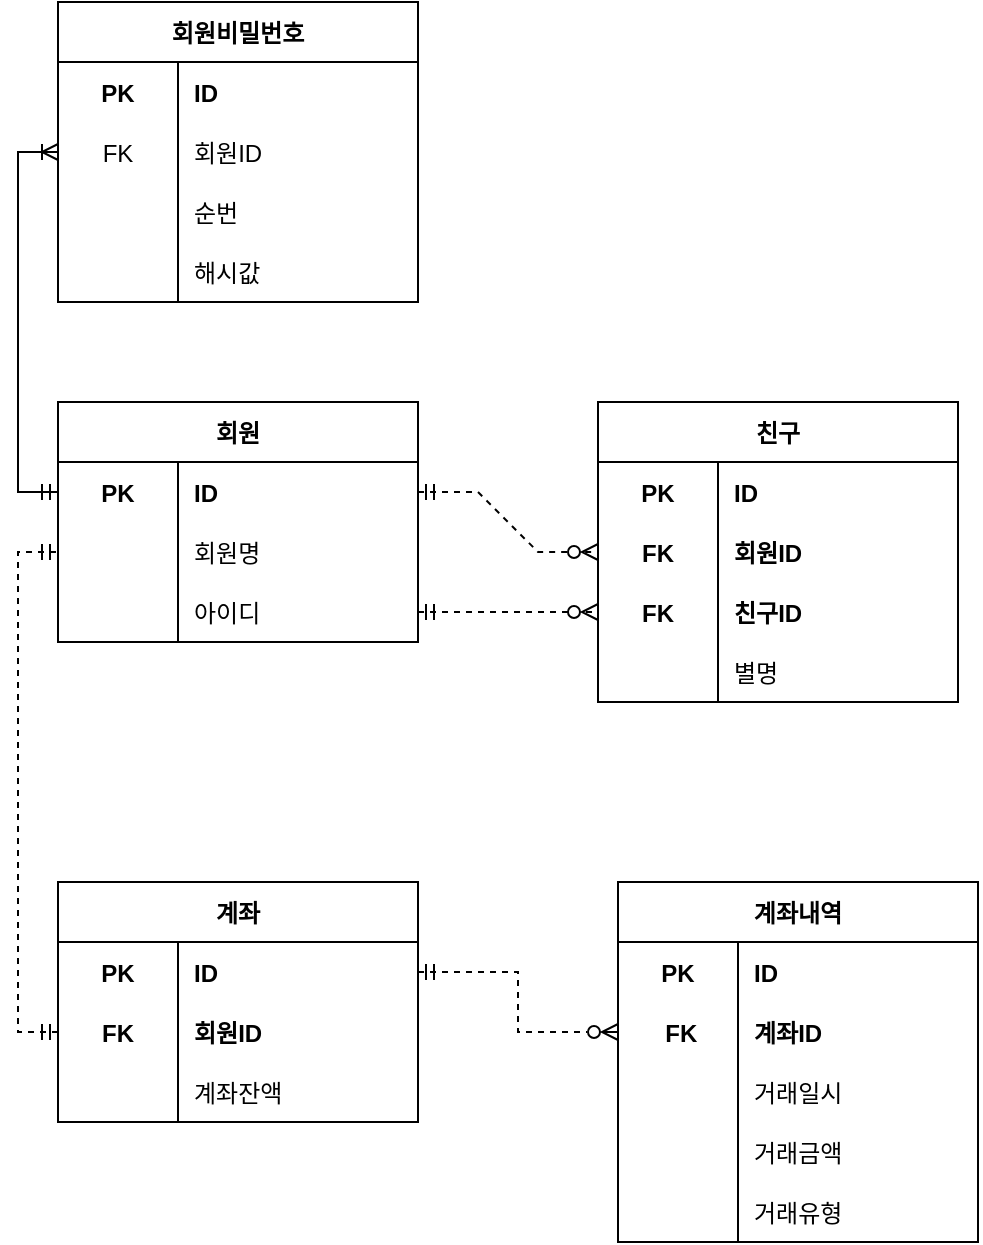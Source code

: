 <mxfile version="20.8.20" type="github">
  <diagram id="vaSoZMjLQWregY1z2E6H" name="페이지-1">
    <mxGraphModel dx="1221" dy="775" grid="1" gridSize="10" guides="1" tooltips="1" connect="1" arrows="1" fold="1" page="1" pageScale="1" pageWidth="1100" pageHeight="850" math="0" shadow="0">
      <root>
        <mxCell id="0" />
        <mxCell id="1" parent="0" />
        <mxCell id="vQAXsHzkjVYNGvamQJw--1" value="회원" style="shape=table;startSize=30;container=1;collapsible=1;childLayout=tableLayout;fixedRows=1;rowLines=0;fontStyle=1;align=center;resizeLast=1;" parent="1" vertex="1">
          <mxGeometry x="290" y="310" width="180" height="120" as="geometry" />
        </mxCell>
        <mxCell id="vQAXsHzkjVYNGvamQJw--2" value="" style="shape=tableRow;horizontal=0;startSize=0;swimlaneHead=0;swimlaneBody=0;collapsible=0;dropTarget=0;points=[[0,0.5],[1,0.5]];portConstraint=eastwest;top=0;left=0;right=0;bottom=0;strokeWidth=3;fillColor=none;strokeColor=#000000;" parent="vQAXsHzkjVYNGvamQJw--1" vertex="1">
          <mxGeometry y="30" width="180" height="30" as="geometry" />
        </mxCell>
        <mxCell id="vQAXsHzkjVYNGvamQJw--3" value="PK" style="shape=partialRectangle;connectable=0;fillColor=none;top=0;left=0;bottom=0;right=0;fontStyle=1;overflow=hidden;" parent="vQAXsHzkjVYNGvamQJw--2" vertex="1">
          <mxGeometry width="60" height="30" as="geometry">
            <mxRectangle width="60" height="30" as="alternateBounds" />
          </mxGeometry>
        </mxCell>
        <mxCell id="vQAXsHzkjVYNGvamQJw--4" value="ID" style="shape=partialRectangle;connectable=0;fillColor=none;top=0;left=0;bottom=0;right=0;align=left;spacingLeft=6;fontStyle=1;overflow=hidden;" parent="vQAXsHzkjVYNGvamQJw--2" vertex="1">
          <mxGeometry x="60" width="120" height="30" as="geometry">
            <mxRectangle width="120" height="30" as="alternateBounds" />
          </mxGeometry>
        </mxCell>
        <mxCell id="vQAXsHzkjVYNGvamQJw--8" value="" style="shape=tableRow;horizontal=0;startSize=0;swimlaneHead=0;swimlaneBody=0;fillColor=none;collapsible=0;dropTarget=0;points=[[0,0.5],[1,0.5]];portConstraint=eastwest;top=0;left=0;right=0;bottom=0;" parent="vQAXsHzkjVYNGvamQJw--1" vertex="1">
          <mxGeometry y="60" width="180" height="30" as="geometry" />
        </mxCell>
        <mxCell id="vQAXsHzkjVYNGvamQJw--9" value="" style="shape=partialRectangle;connectable=0;fillColor=none;top=0;left=0;bottom=0;right=0;editable=1;overflow=hidden;" parent="vQAXsHzkjVYNGvamQJw--8" vertex="1">
          <mxGeometry width="60" height="30" as="geometry">
            <mxRectangle width="60" height="30" as="alternateBounds" />
          </mxGeometry>
        </mxCell>
        <mxCell id="vQAXsHzkjVYNGvamQJw--10" value="회원명" style="shape=partialRectangle;connectable=0;fillColor=none;top=0;left=0;bottom=0;right=0;align=left;spacingLeft=6;overflow=hidden;" parent="vQAXsHzkjVYNGvamQJw--8" vertex="1">
          <mxGeometry x="60" width="120" height="30" as="geometry">
            <mxRectangle width="120" height="30" as="alternateBounds" />
          </mxGeometry>
        </mxCell>
        <mxCell id="vQAXsHzkjVYNGvamQJw--11" value="" style="shape=tableRow;horizontal=0;startSize=0;swimlaneHead=0;swimlaneBody=0;fillColor=none;collapsible=0;dropTarget=0;points=[[0,0.5],[1,0.5]];portConstraint=eastwest;top=0;left=0;right=0;bottom=0;" parent="vQAXsHzkjVYNGvamQJw--1" vertex="1">
          <mxGeometry y="90" width="180" height="30" as="geometry" />
        </mxCell>
        <mxCell id="vQAXsHzkjVYNGvamQJw--12" value="" style="shape=partialRectangle;connectable=0;fillColor=none;top=0;left=0;bottom=0;right=0;editable=1;overflow=hidden;" parent="vQAXsHzkjVYNGvamQJw--11" vertex="1">
          <mxGeometry width="60" height="30" as="geometry">
            <mxRectangle width="60" height="30" as="alternateBounds" />
          </mxGeometry>
        </mxCell>
        <mxCell id="vQAXsHzkjVYNGvamQJw--13" value="아이디" style="shape=partialRectangle;connectable=0;fillColor=none;top=0;left=0;bottom=0;right=0;align=left;spacingLeft=6;overflow=hidden;" parent="vQAXsHzkjVYNGvamQJw--11" vertex="1">
          <mxGeometry x="60" width="120" height="30" as="geometry">
            <mxRectangle width="120" height="30" as="alternateBounds" />
          </mxGeometry>
        </mxCell>
        <mxCell id="vQAXsHzkjVYNGvamQJw--20" value="회원비밀번호" style="shape=table;startSize=30;container=1;collapsible=1;childLayout=tableLayout;fixedRows=1;rowLines=0;fontStyle=1;align=center;resizeLast=1;" parent="1" vertex="1">
          <mxGeometry x="290" y="110" width="180" height="150" as="geometry" />
        </mxCell>
        <mxCell id="vQAXsHzkjVYNGvamQJw--21" value="" style="shape=tableRow;horizontal=0;startSize=0;swimlaneHead=0;swimlaneBody=0;collapsible=0;dropTarget=0;points=[[0,0.5],[1,0.5]];portConstraint=eastwest;top=0;left=0;right=0;bottom=0;strokeWidth=3;fillColor=none;strokeColor=#000000;" parent="vQAXsHzkjVYNGvamQJw--20" vertex="1">
          <mxGeometry y="30" width="180" height="30" as="geometry" />
        </mxCell>
        <mxCell id="vQAXsHzkjVYNGvamQJw--22" value="PK" style="shape=partialRectangle;connectable=0;fillColor=none;top=0;left=0;bottom=0;right=0;fontStyle=1;overflow=hidden;" parent="vQAXsHzkjVYNGvamQJw--21" vertex="1">
          <mxGeometry width="60" height="30" as="geometry">
            <mxRectangle width="60" height="30" as="alternateBounds" />
          </mxGeometry>
        </mxCell>
        <mxCell id="vQAXsHzkjVYNGvamQJw--23" value="ID" style="shape=partialRectangle;connectable=0;fillColor=none;top=0;left=0;bottom=0;right=0;align=left;spacingLeft=6;fontStyle=1;overflow=hidden;" parent="vQAXsHzkjVYNGvamQJw--21" vertex="1">
          <mxGeometry x="60" width="120" height="30" as="geometry">
            <mxRectangle width="120" height="30" as="alternateBounds" />
          </mxGeometry>
        </mxCell>
        <mxCell id="vQAXsHzkjVYNGvamQJw--33" value="" style="shape=tableRow;horizontal=0;startSize=0;swimlaneHead=0;swimlaneBody=0;collapsible=0;dropTarget=0;points=[[0,0.5],[1,0.5]];portConstraint=eastwest;top=0;left=0;right=0;bottom=0;strokeWidth=3;fillColor=none;strokeColor=#000000;" parent="vQAXsHzkjVYNGvamQJw--20" vertex="1">
          <mxGeometry y="60" width="180" height="30" as="geometry" />
        </mxCell>
        <mxCell id="vQAXsHzkjVYNGvamQJw--34" value="FK" style="shape=partialRectangle;connectable=0;fillColor=none;top=0;left=0;bottom=0;right=0;fontStyle=0;overflow=hidden;" parent="vQAXsHzkjVYNGvamQJw--33" vertex="1">
          <mxGeometry width="60" height="30" as="geometry">
            <mxRectangle width="60" height="30" as="alternateBounds" />
          </mxGeometry>
        </mxCell>
        <mxCell id="vQAXsHzkjVYNGvamQJw--35" value="회원ID" style="shape=partialRectangle;connectable=0;fillColor=none;top=0;left=0;bottom=0;right=0;align=left;spacingLeft=6;fontStyle=0;overflow=hidden;" parent="vQAXsHzkjVYNGvamQJw--33" vertex="1">
          <mxGeometry x="60" width="120" height="30" as="geometry">
            <mxRectangle width="120" height="30" as="alternateBounds" />
          </mxGeometry>
        </mxCell>
        <mxCell id="vQAXsHzkjVYNGvamQJw--24" value="" style="shape=tableRow;horizontal=0;startSize=0;swimlaneHead=0;swimlaneBody=0;fillColor=none;collapsible=0;dropTarget=0;points=[[0,0.5],[1,0.5]];portConstraint=eastwest;top=0;left=0;right=0;bottom=0;" parent="vQAXsHzkjVYNGvamQJw--20" vertex="1">
          <mxGeometry y="90" width="180" height="30" as="geometry" />
        </mxCell>
        <mxCell id="vQAXsHzkjVYNGvamQJw--25" value="" style="shape=partialRectangle;connectable=0;fillColor=none;top=0;left=0;bottom=0;right=0;editable=1;overflow=hidden;" parent="vQAXsHzkjVYNGvamQJw--24" vertex="1">
          <mxGeometry width="60" height="30" as="geometry">
            <mxRectangle width="60" height="30" as="alternateBounds" />
          </mxGeometry>
        </mxCell>
        <mxCell id="vQAXsHzkjVYNGvamQJw--26" value="순번" style="shape=partialRectangle;connectable=0;fillColor=none;top=0;left=0;bottom=0;right=0;align=left;spacingLeft=6;overflow=hidden;" parent="vQAXsHzkjVYNGvamQJw--24" vertex="1">
          <mxGeometry x="60" width="120" height="30" as="geometry">
            <mxRectangle width="120" height="30" as="alternateBounds" />
          </mxGeometry>
        </mxCell>
        <mxCell id="vQAXsHzkjVYNGvamQJw--27" value="" style="shape=tableRow;horizontal=0;startSize=0;swimlaneHead=0;swimlaneBody=0;fillColor=none;collapsible=0;dropTarget=0;points=[[0,0.5],[1,0.5]];portConstraint=eastwest;top=0;left=0;right=0;bottom=0;" parent="vQAXsHzkjVYNGvamQJw--20" vertex="1">
          <mxGeometry y="120" width="180" height="30" as="geometry" />
        </mxCell>
        <mxCell id="vQAXsHzkjVYNGvamQJw--28" value="" style="shape=partialRectangle;connectable=0;fillColor=none;top=0;left=0;bottom=0;right=0;editable=1;overflow=hidden;" parent="vQAXsHzkjVYNGvamQJw--27" vertex="1">
          <mxGeometry width="60" height="30" as="geometry">
            <mxRectangle width="60" height="30" as="alternateBounds" />
          </mxGeometry>
        </mxCell>
        <mxCell id="vQAXsHzkjVYNGvamQJw--29" value="해시값" style="shape=partialRectangle;connectable=0;fillColor=none;top=0;left=0;bottom=0;right=0;align=left;spacingLeft=6;overflow=hidden;" parent="vQAXsHzkjVYNGvamQJw--27" vertex="1">
          <mxGeometry x="60" width="120" height="30" as="geometry">
            <mxRectangle width="120" height="30" as="alternateBounds" />
          </mxGeometry>
        </mxCell>
        <mxCell id="vQAXsHzkjVYNGvamQJw--36" value="친구" style="shape=table;startSize=30;container=1;collapsible=1;childLayout=tableLayout;fixedRows=1;rowLines=0;fontStyle=1;align=center;resizeLast=1;" parent="1" vertex="1">
          <mxGeometry x="560" y="310" width="180" height="150" as="geometry" />
        </mxCell>
        <mxCell id="e92c2B2BxnoS5nKNFds6-1" value="" style="shape=tableRow;horizontal=0;startSize=0;swimlaneHead=0;swimlaneBody=0;collapsible=0;dropTarget=0;points=[[0,0.5],[1,0.5]];portConstraint=eastwest;top=0;left=0;right=0;bottom=0;strokeWidth=3;fillColor=none;strokeColor=#000000;" vertex="1" parent="vQAXsHzkjVYNGvamQJw--36">
          <mxGeometry y="30" width="180" height="30" as="geometry" />
        </mxCell>
        <mxCell id="e92c2B2BxnoS5nKNFds6-2" value="PK" style="shape=partialRectangle;connectable=0;fillColor=none;top=0;left=0;bottom=0;right=0;fontStyle=1;overflow=hidden;" vertex="1" parent="e92c2B2BxnoS5nKNFds6-1">
          <mxGeometry width="60" height="30" as="geometry">
            <mxRectangle width="60" height="30" as="alternateBounds" />
          </mxGeometry>
        </mxCell>
        <mxCell id="e92c2B2BxnoS5nKNFds6-3" value="ID" style="shape=partialRectangle;connectable=0;fillColor=none;top=0;left=0;bottom=0;right=0;align=left;spacingLeft=6;fontStyle=1;overflow=hidden;" vertex="1" parent="e92c2B2BxnoS5nKNFds6-1">
          <mxGeometry x="60" width="120" height="30" as="geometry">
            <mxRectangle width="120" height="30" as="alternateBounds" />
          </mxGeometry>
        </mxCell>
        <mxCell id="vQAXsHzkjVYNGvamQJw--37" value="" style="shape=tableRow;horizontal=0;startSize=0;swimlaneHead=0;swimlaneBody=0;collapsible=0;dropTarget=0;points=[[0,0.5],[1,0.5]];portConstraint=eastwest;top=0;left=0;right=0;bottom=0;strokeWidth=3;fillColor=none;strokeColor=#000000;" parent="vQAXsHzkjVYNGvamQJw--36" vertex="1">
          <mxGeometry y="60" width="180" height="30" as="geometry" />
        </mxCell>
        <mxCell id="vQAXsHzkjVYNGvamQJw--38" value="FK" style="shape=partialRectangle;connectable=0;fillColor=none;top=0;left=0;bottom=0;right=0;fontStyle=1;overflow=hidden;" parent="vQAXsHzkjVYNGvamQJw--37" vertex="1">
          <mxGeometry width="60" height="30" as="geometry">
            <mxRectangle width="60" height="30" as="alternateBounds" />
          </mxGeometry>
        </mxCell>
        <mxCell id="vQAXsHzkjVYNGvamQJw--39" value="회원ID" style="shape=partialRectangle;connectable=0;fillColor=none;top=0;left=0;bottom=0;right=0;align=left;spacingLeft=6;fontStyle=1;overflow=hidden;" parent="vQAXsHzkjVYNGvamQJw--37" vertex="1">
          <mxGeometry x="60" width="120" height="30" as="geometry">
            <mxRectangle width="120" height="30" as="alternateBounds" />
          </mxGeometry>
        </mxCell>
        <mxCell id="vQAXsHzkjVYNGvamQJw--40" value="" style="shape=tableRow;horizontal=0;startSize=0;swimlaneHead=0;swimlaneBody=0;fillColor=none;collapsible=0;dropTarget=0;points=[[0,0.5],[1,0.5]];portConstraint=eastwest;top=0;left=0;right=0;bottom=0;" parent="vQAXsHzkjVYNGvamQJw--36" vertex="1">
          <mxGeometry y="90" width="180" height="30" as="geometry" />
        </mxCell>
        <mxCell id="vQAXsHzkjVYNGvamQJw--41" value="FK" style="shape=partialRectangle;connectable=0;fillColor=none;top=0;left=0;bottom=0;right=0;editable=1;overflow=hidden;fontStyle=1" parent="vQAXsHzkjVYNGvamQJw--40" vertex="1">
          <mxGeometry width="60" height="30" as="geometry">
            <mxRectangle width="60" height="30" as="alternateBounds" />
          </mxGeometry>
        </mxCell>
        <mxCell id="vQAXsHzkjVYNGvamQJw--42" value="친구ID" style="shape=partialRectangle;connectable=0;fillColor=none;top=0;left=0;bottom=0;right=0;align=left;spacingLeft=6;overflow=hidden;fontStyle=1" parent="vQAXsHzkjVYNGvamQJw--40" vertex="1">
          <mxGeometry x="60" width="120" height="30" as="geometry">
            <mxRectangle width="120" height="30" as="alternateBounds" />
          </mxGeometry>
        </mxCell>
        <mxCell id="vAomeowVxPITDp_aaZHa-2" value="" style="shape=tableRow;horizontal=0;startSize=0;swimlaneHead=0;swimlaneBody=0;fillColor=none;collapsible=0;dropTarget=0;points=[[0,0.5],[1,0.5]];portConstraint=eastwest;top=0;left=0;right=0;bottom=0;" parent="vQAXsHzkjVYNGvamQJw--36" vertex="1">
          <mxGeometry y="120" width="180" height="30" as="geometry" />
        </mxCell>
        <mxCell id="vAomeowVxPITDp_aaZHa-3" value="" style="shape=partialRectangle;connectable=0;fillColor=none;top=0;left=0;bottom=0;right=0;editable=1;overflow=hidden;" parent="vAomeowVxPITDp_aaZHa-2" vertex="1">
          <mxGeometry width="60" height="30" as="geometry">
            <mxRectangle width="60" height="30" as="alternateBounds" />
          </mxGeometry>
        </mxCell>
        <mxCell id="vAomeowVxPITDp_aaZHa-4" value="별명" style="shape=partialRectangle;connectable=0;fillColor=none;top=0;left=0;bottom=0;right=0;align=left;spacingLeft=6;overflow=hidden;" parent="vAomeowVxPITDp_aaZHa-2" vertex="1">
          <mxGeometry x="60" width="120" height="30" as="geometry">
            <mxRectangle width="120" height="30" as="alternateBounds" />
          </mxGeometry>
        </mxCell>
        <mxCell id="vQAXsHzkjVYNGvamQJw--49" value="" style="edgeStyle=entityRelationEdgeStyle;fontSize=12;html=1;endArrow=ERzeroToMany;startArrow=ERmandOne;rounded=0;exitX=1;exitY=0.5;exitDx=0;exitDy=0;entryX=0;entryY=0.5;entryDx=0;entryDy=0;dashed=1;" parent="1" source="vQAXsHzkjVYNGvamQJw--2" target="vQAXsHzkjVYNGvamQJw--37" edge="1">
          <mxGeometry width="100" height="100" relative="1" as="geometry">
            <mxPoint x="590" y="450" as="sourcePoint" />
            <mxPoint x="690" y="350" as="targetPoint" />
          </mxGeometry>
        </mxCell>
        <mxCell id="vQAXsHzkjVYNGvamQJw--56" style="edgeStyle=orthogonalEdgeStyle;rounded=0;orthogonalLoop=1;jettySize=auto;html=1;exitX=0;exitY=0.5;exitDx=0;exitDy=0;entryX=0;entryY=0.5;entryDx=0;entryDy=0;startArrow=ERmandOne;startFill=0;endArrow=ERoneToMany;endFill=0;" parent="1" source="vQAXsHzkjVYNGvamQJw--2" target="vQAXsHzkjVYNGvamQJw--33" edge="1">
          <mxGeometry relative="1" as="geometry" />
        </mxCell>
        <mxCell id="vQAXsHzkjVYNGvamQJw--58" value="계좌" style="shape=table;startSize=30;container=1;collapsible=1;childLayout=tableLayout;fixedRows=1;rowLines=0;fontStyle=1;align=center;resizeLast=1;" parent="1" vertex="1">
          <mxGeometry x="290" y="550" width="180" height="120" as="geometry" />
        </mxCell>
        <mxCell id="vQAXsHzkjVYNGvamQJw--59" value="" style="shape=tableRow;horizontal=0;startSize=0;swimlaneHead=0;swimlaneBody=0;collapsible=0;dropTarget=0;points=[[0,0.5],[1,0.5]];portConstraint=eastwest;top=0;left=0;right=0;bottom=0;strokeWidth=3;fillColor=none;strokeColor=#000000;" parent="vQAXsHzkjVYNGvamQJw--58" vertex="1">
          <mxGeometry y="30" width="180" height="30" as="geometry" />
        </mxCell>
        <mxCell id="vQAXsHzkjVYNGvamQJw--60" value="PK" style="shape=partialRectangle;connectable=0;fillColor=none;top=0;left=0;bottom=0;right=0;fontStyle=1;overflow=hidden;" parent="vQAXsHzkjVYNGvamQJw--59" vertex="1">
          <mxGeometry width="60" height="30" as="geometry">
            <mxRectangle width="60" height="30" as="alternateBounds" />
          </mxGeometry>
        </mxCell>
        <mxCell id="vQAXsHzkjVYNGvamQJw--61" value="ID" style="shape=partialRectangle;connectable=0;fillColor=none;top=0;left=0;bottom=0;right=0;align=left;spacingLeft=6;fontStyle=1;overflow=hidden;" parent="vQAXsHzkjVYNGvamQJw--59" vertex="1">
          <mxGeometry x="60" width="120" height="30" as="geometry">
            <mxRectangle width="120" height="30" as="alternateBounds" />
          </mxGeometry>
        </mxCell>
        <mxCell id="vQAXsHzkjVYNGvamQJw--62" value="" style="shape=tableRow;horizontal=0;startSize=0;swimlaneHead=0;swimlaneBody=0;fillColor=none;collapsible=0;dropTarget=0;points=[[0,0.5],[1,0.5]];portConstraint=eastwest;top=0;left=0;right=0;bottom=0;" parent="vQAXsHzkjVYNGvamQJw--58" vertex="1">
          <mxGeometry y="60" width="180" height="30" as="geometry" />
        </mxCell>
        <mxCell id="vQAXsHzkjVYNGvamQJw--63" value="FK" style="shape=partialRectangle;connectable=0;fillColor=none;top=0;left=0;bottom=0;right=0;editable=1;overflow=hidden;fontStyle=1" parent="vQAXsHzkjVYNGvamQJw--62" vertex="1">
          <mxGeometry width="60" height="30" as="geometry">
            <mxRectangle width="60" height="30" as="alternateBounds" />
          </mxGeometry>
        </mxCell>
        <mxCell id="vQAXsHzkjVYNGvamQJw--64" value="회원ID" style="shape=partialRectangle;connectable=0;fillColor=none;top=0;left=0;bottom=0;right=0;align=left;spacingLeft=6;overflow=hidden;fontStyle=1" parent="vQAXsHzkjVYNGvamQJw--62" vertex="1">
          <mxGeometry x="60" width="120" height="30" as="geometry">
            <mxRectangle width="120" height="30" as="alternateBounds" />
          </mxGeometry>
        </mxCell>
        <mxCell id="vQAXsHzkjVYNGvamQJw--68" value="" style="shape=tableRow;horizontal=0;startSize=0;swimlaneHead=0;swimlaneBody=0;fillColor=none;collapsible=0;dropTarget=0;points=[[0,0.5],[1,0.5]];portConstraint=eastwest;top=0;left=0;right=0;bottom=0;" parent="vQAXsHzkjVYNGvamQJw--58" vertex="1">
          <mxGeometry y="90" width="180" height="30" as="geometry" />
        </mxCell>
        <mxCell id="vQAXsHzkjVYNGvamQJw--69" value="" style="shape=partialRectangle;connectable=0;fillColor=none;top=0;left=0;bottom=0;right=0;editable=1;overflow=hidden;" parent="vQAXsHzkjVYNGvamQJw--68" vertex="1">
          <mxGeometry width="60" height="30" as="geometry">
            <mxRectangle width="60" height="30" as="alternateBounds" />
          </mxGeometry>
        </mxCell>
        <mxCell id="vQAXsHzkjVYNGvamQJw--70" value="계좌잔액" style="shape=partialRectangle;connectable=0;fillColor=none;top=0;left=0;bottom=0;right=0;align=left;spacingLeft=6;overflow=hidden;" parent="vQAXsHzkjVYNGvamQJw--68" vertex="1">
          <mxGeometry x="60" width="120" height="30" as="geometry">
            <mxRectangle width="120" height="30" as="alternateBounds" />
          </mxGeometry>
        </mxCell>
        <mxCell id="vQAXsHzkjVYNGvamQJw--71" style="edgeStyle=orthogonalEdgeStyle;rounded=0;orthogonalLoop=1;jettySize=auto;html=1;exitX=0;exitY=0.5;exitDx=0;exitDy=0;entryX=0;entryY=0.5;entryDx=0;entryDy=0;startArrow=ERmandOne;startFill=0;endArrow=ERmandOne;endFill=0;dashed=1;" parent="1" source="vQAXsHzkjVYNGvamQJw--62" target="vQAXsHzkjVYNGvamQJw--8" edge="1">
          <mxGeometry relative="1" as="geometry" />
        </mxCell>
        <mxCell id="vQAXsHzkjVYNGvamQJw--78" value="계좌내역" style="shape=table;startSize=30;container=1;collapsible=1;childLayout=tableLayout;fixedRows=1;rowLines=0;fontStyle=1;align=center;resizeLast=1;" parent="1" vertex="1">
          <mxGeometry x="570" y="550" width="180" height="180" as="geometry" />
        </mxCell>
        <mxCell id="vQAXsHzkjVYNGvamQJw--85" value="" style="shape=tableRow;horizontal=0;startSize=0;swimlaneHead=0;swimlaneBody=0;fillColor=none;collapsible=0;dropTarget=0;points=[[0,0.5],[1,0.5]];portConstraint=eastwest;top=0;left=0;right=0;bottom=0;" parent="vQAXsHzkjVYNGvamQJw--78" vertex="1">
          <mxGeometry y="30" width="180" height="30" as="geometry" />
        </mxCell>
        <mxCell id="vQAXsHzkjVYNGvamQJw--86" value="PK" style="shape=partialRectangle;connectable=0;fillColor=none;top=0;left=0;bottom=0;right=0;editable=1;overflow=hidden;fontStyle=1" parent="vQAXsHzkjVYNGvamQJw--85" vertex="1">
          <mxGeometry width="60" height="30" as="geometry">
            <mxRectangle width="60" height="30" as="alternateBounds" />
          </mxGeometry>
        </mxCell>
        <mxCell id="vQAXsHzkjVYNGvamQJw--87" value="ID" style="shape=partialRectangle;connectable=0;fillColor=none;top=0;left=0;bottom=0;right=0;align=left;spacingLeft=6;overflow=hidden;fontStyle=1" parent="vQAXsHzkjVYNGvamQJw--85" vertex="1">
          <mxGeometry x="60" width="120" height="30" as="geometry">
            <mxRectangle width="120" height="30" as="alternateBounds" />
          </mxGeometry>
        </mxCell>
        <mxCell id="vQAXsHzkjVYNGvamQJw--79" value="" style="shape=tableRow;horizontal=0;startSize=0;swimlaneHead=0;swimlaneBody=0;collapsible=0;dropTarget=0;points=[[0,0.5],[1,0.5]];portConstraint=eastwest;top=0;left=0;right=0;bottom=0;strokeWidth=3;fillColor=none;strokeColor=#000000;" parent="vQAXsHzkjVYNGvamQJw--78" vertex="1">
          <mxGeometry y="60" width="180" height="30" as="geometry" />
        </mxCell>
        <mxCell id="vQAXsHzkjVYNGvamQJw--80" value=" FK" style="shape=partialRectangle;connectable=0;fillColor=none;top=0;left=0;bottom=0;right=0;fontStyle=1;overflow=hidden;" parent="vQAXsHzkjVYNGvamQJw--79" vertex="1">
          <mxGeometry width="60" height="30" as="geometry">
            <mxRectangle width="60" height="30" as="alternateBounds" />
          </mxGeometry>
        </mxCell>
        <mxCell id="vQAXsHzkjVYNGvamQJw--81" value="계좌ID" style="shape=partialRectangle;connectable=0;fillColor=none;top=0;left=0;bottom=0;right=0;align=left;spacingLeft=6;fontStyle=1;overflow=hidden;" parent="vQAXsHzkjVYNGvamQJw--79" vertex="1">
          <mxGeometry x="60" width="120" height="30" as="geometry">
            <mxRectangle width="120" height="30" as="alternateBounds" />
          </mxGeometry>
        </mxCell>
        <mxCell id="vQAXsHzkjVYNGvamQJw--88" value="" style="shape=tableRow;horizontal=0;startSize=0;swimlaneHead=0;swimlaneBody=0;fillColor=none;collapsible=0;dropTarget=0;points=[[0,0.5],[1,0.5]];portConstraint=eastwest;top=0;left=0;right=0;bottom=0;" parent="vQAXsHzkjVYNGvamQJw--78" vertex="1">
          <mxGeometry y="90" width="180" height="30" as="geometry" />
        </mxCell>
        <mxCell id="vQAXsHzkjVYNGvamQJw--89" value="" style="shape=partialRectangle;connectable=0;fillColor=none;top=0;left=0;bottom=0;right=0;editable=1;overflow=hidden;" parent="vQAXsHzkjVYNGvamQJw--88" vertex="1">
          <mxGeometry width="60" height="30" as="geometry">
            <mxRectangle width="60" height="30" as="alternateBounds" />
          </mxGeometry>
        </mxCell>
        <mxCell id="vQAXsHzkjVYNGvamQJw--90" value="거래일시" style="shape=partialRectangle;connectable=0;fillColor=none;top=0;left=0;bottom=0;right=0;align=left;spacingLeft=6;overflow=hidden;" parent="vQAXsHzkjVYNGvamQJw--88" vertex="1">
          <mxGeometry x="60" width="120" height="30" as="geometry">
            <mxRectangle width="120" height="30" as="alternateBounds" />
          </mxGeometry>
        </mxCell>
        <mxCell id="vQAXsHzkjVYNGvamQJw--91" value="" style="shape=tableRow;horizontal=0;startSize=0;swimlaneHead=0;swimlaneBody=0;fillColor=none;collapsible=0;dropTarget=0;points=[[0,0.5],[1,0.5]];portConstraint=eastwest;top=0;left=0;right=0;bottom=0;" parent="vQAXsHzkjVYNGvamQJw--78" vertex="1">
          <mxGeometry y="120" width="180" height="30" as="geometry" />
        </mxCell>
        <mxCell id="vQAXsHzkjVYNGvamQJw--92" value="" style="shape=partialRectangle;connectable=0;fillColor=none;top=0;left=0;bottom=0;right=0;editable=1;overflow=hidden;" parent="vQAXsHzkjVYNGvamQJw--91" vertex="1">
          <mxGeometry width="60" height="30" as="geometry">
            <mxRectangle width="60" height="30" as="alternateBounds" />
          </mxGeometry>
        </mxCell>
        <mxCell id="vQAXsHzkjVYNGvamQJw--93" value="거래금액" style="shape=partialRectangle;connectable=0;fillColor=none;top=0;left=0;bottom=0;right=0;align=left;spacingLeft=6;overflow=hidden;" parent="vQAXsHzkjVYNGvamQJw--91" vertex="1">
          <mxGeometry x="60" width="120" height="30" as="geometry">
            <mxRectangle width="120" height="30" as="alternateBounds" />
          </mxGeometry>
        </mxCell>
        <mxCell id="vQAXsHzkjVYNGvamQJw--94" value="" style="shape=tableRow;horizontal=0;startSize=0;swimlaneHead=0;swimlaneBody=0;fillColor=none;collapsible=0;dropTarget=0;points=[[0,0.5],[1,0.5]];portConstraint=eastwest;top=0;left=0;right=0;bottom=0;" parent="vQAXsHzkjVYNGvamQJw--78" vertex="1">
          <mxGeometry y="150" width="180" height="30" as="geometry" />
        </mxCell>
        <mxCell id="vQAXsHzkjVYNGvamQJw--95" value="" style="shape=partialRectangle;connectable=0;fillColor=none;top=0;left=0;bottom=0;right=0;editable=1;overflow=hidden;" parent="vQAXsHzkjVYNGvamQJw--94" vertex="1">
          <mxGeometry width="60" height="30" as="geometry">
            <mxRectangle width="60" height="30" as="alternateBounds" />
          </mxGeometry>
        </mxCell>
        <mxCell id="vQAXsHzkjVYNGvamQJw--96" value="거래유형" style="shape=partialRectangle;connectable=0;fillColor=none;top=0;left=0;bottom=0;right=0;align=left;spacingLeft=6;overflow=hidden;" parent="vQAXsHzkjVYNGvamQJw--94" vertex="1">
          <mxGeometry x="60" width="120" height="30" as="geometry">
            <mxRectangle width="120" height="30" as="alternateBounds" />
          </mxGeometry>
        </mxCell>
        <mxCell id="vQAXsHzkjVYNGvamQJw--97" style="edgeStyle=orthogonalEdgeStyle;rounded=0;orthogonalLoop=1;jettySize=auto;html=1;exitX=1;exitY=0.5;exitDx=0;exitDy=0;entryX=0;entryY=0.5;entryDx=0;entryDy=0;startArrow=ERmandOne;startFill=0;endArrow=ERzeroToMany;endFill=0;dashed=1;" parent="1" source="vQAXsHzkjVYNGvamQJw--59" target="vQAXsHzkjVYNGvamQJw--79" edge="1">
          <mxGeometry relative="1" as="geometry" />
        </mxCell>
        <mxCell id="vAomeowVxPITDp_aaZHa-1" value="" style="edgeStyle=entityRelationEdgeStyle;fontSize=12;html=1;endArrow=ERzeroToMany;startArrow=ERmandOne;rounded=0;entryX=0;entryY=0.5;entryDx=0;entryDy=0;dashed=1;" parent="1" source="vQAXsHzkjVYNGvamQJw--11" target="vQAXsHzkjVYNGvamQJw--40" edge="1">
          <mxGeometry width="100" height="100" relative="1" as="geometry">
            <mxPoint x="480" y="365" as="sourcePoint" />
            <mxPoint x="570" y="365" as="targetPoint" />
          </mxGeometry>
        </mxCell>
      </root>
    </mxGraphModel>
  </diagram>
</mxfile>
